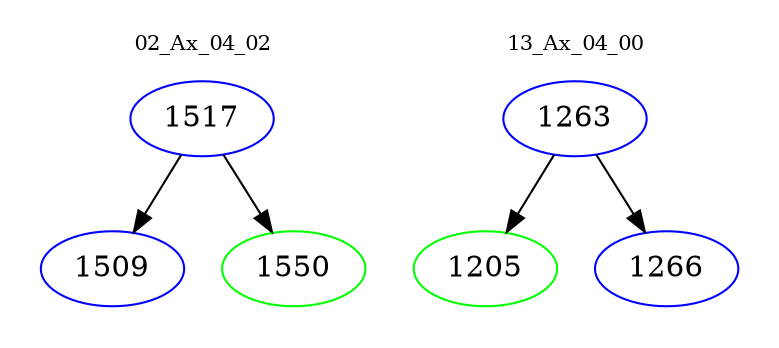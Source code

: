 digraph{
subgraph cluster_0 {
color = white
label = "02_Ax_04_02";
fontsize=10;
T0_1517 [label="1517", color="blue"]
T0_1517 -> T0_1509 [color="black"]
T0_1509 [label="1509", color="blue"]
T0_1517 -> T0_1550 [color="black"]
T0_1550 [label="1550", color="green"]
}
subgraph cluster_1 {
color = white
label = "13_Ax_04_00";
fontsize=10;
T1_1263 [label="1263", color="blue"]
T1_1263 -> T1_1205 [color="black"]
T1_1205 [label="1205", color="green"]
T1_1263 -> T1_1266 [color="black"]
T1_1266 [label="1266", color="blue"]
}
}
